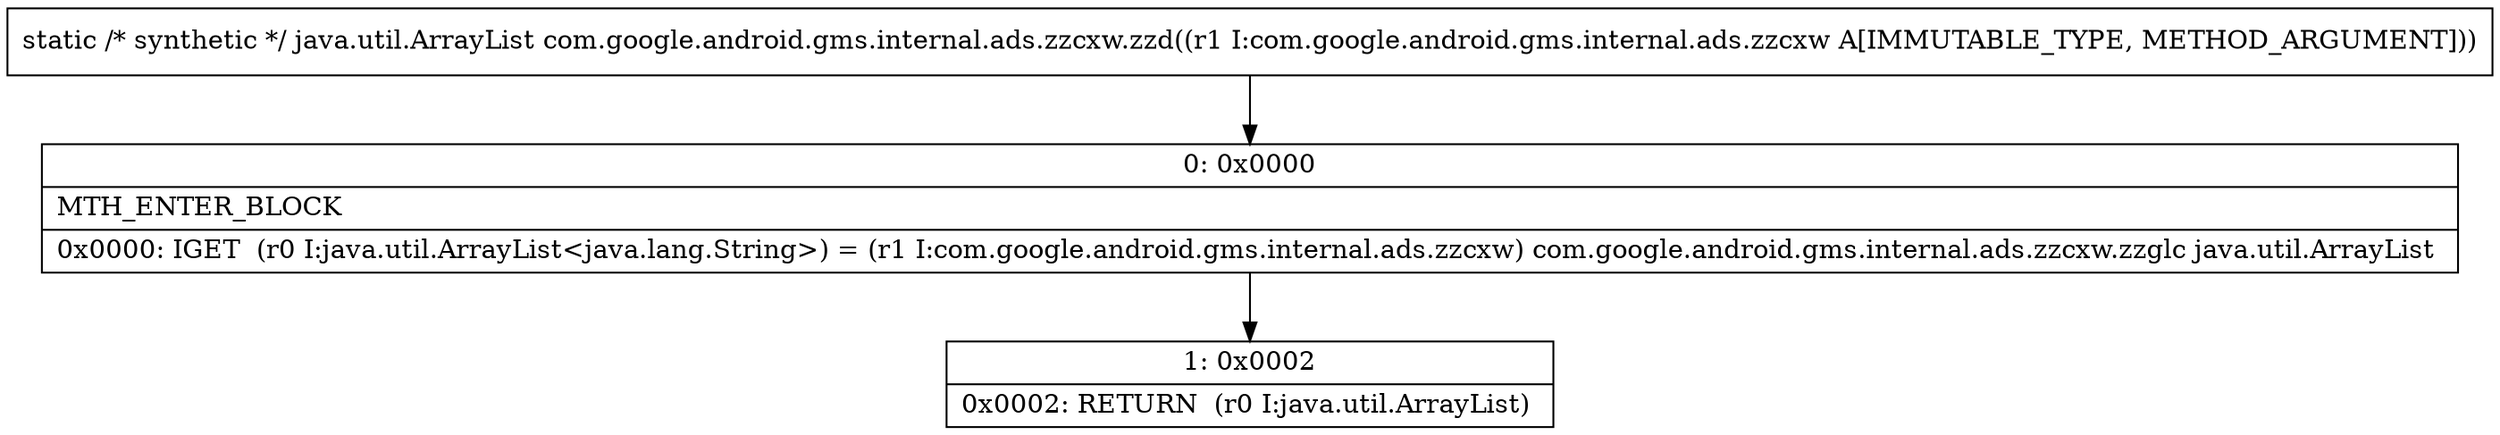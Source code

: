 digraph "CFG forcom.google.android.gms.internal.ads.zzcxw.zzd(Lcom\/google\/android\/gms\/internal\/ads\/zzcxw;)Ljava\/util\/ArrayList;" {
Node_0 [shape=record,label="{0\:\ 0x0000|MTH_ENTER_BLOCK\l|0x0000: IGET  (r0 I:java.util.ArrayList\<java.lang.String\>) = (r1 I:com.google.android.gms.internal.ads.zzcxw) com.google.android.gms.internal.ads.zzcxw.zzglc java.util.ArrayList \l}"];
Node_1 [shape=record,label="{1\:\ 0x0002|0x0002: RETURN  (r0 I:java.util.ArrayList) \l}"];
MethodNode[shape=record,label="{static \/* synthetic *\/ java.util.ArrayList com.google.android.gms.internal.ads.zzcxw.zzd((r1 I:com.google.android.gms.internal.ads.zzcxw A[IMMUTABLE_TYPE, METHOD_ARGUMENT])) }"];
MethodNode -> Node_0;
Node_0 -> Node_1;
}

